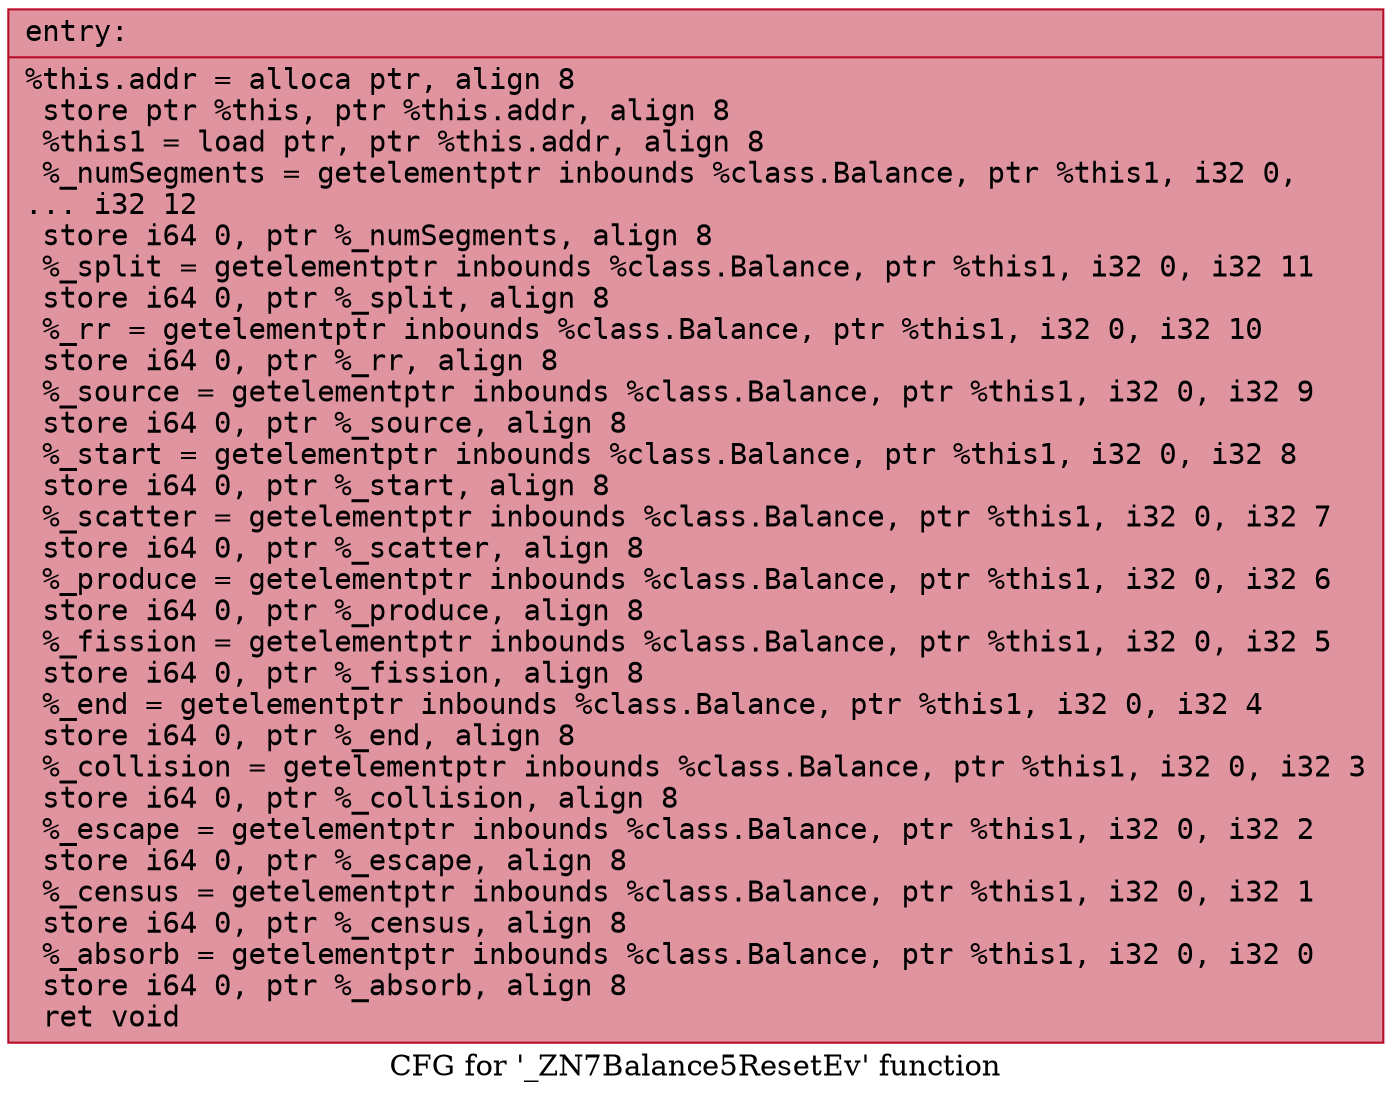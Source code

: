 digraph "CFG for '_ZN7Balance5ResetEv' function" {
	label="CFG for '_ZN7Balance5ResetEv' function";

	Node0x556c3c72a290 [shape=record,color="#b70d28ff", style=filled, fillcolor="#b70d2870" fontname="Courier",label="{entry:\l|  %this.addr = alloca ptr, align 8\l  store ptr %this, ptr %this.addr, align 8\l  %this1 = load ptr, ptr %this.addr, align 8\l  %_numSegments = getelementptr inbounds %class.Balance, ptr %this1, i32 0,\l... i32 12\l  store i64 0, ptr %_numSegments, align 8\l  %_split = getelementptr inbounds %class.Balance, ptr %this1, i32 0, i32 11\l  store i64 0, ptr %_split, align 8\l  %_rr = getelementptr inbounds %class.Balance, ptr %this1, i32 0, i32 10\l  store i64 0, ptr %_rr, align 8\l  %_source = getelementptr inbounds %class.Balance, ptr %this1, i32 0, i32 9\l  store i64 0, ptr %_source, align 8\l  %_start = getelementptr inbounds %class.Balance, ptr %this1, i32 0, i32 8\l  store i64 0, ptr %_start, align 8\l  %_scatter = getelementptr inbounds %class.Balance, ptr %this1, i32 0, i32 7\l  store i64 0, ptr %_scatter, align 8\l  %_produce = getelementptr inbounds %class.Balance, ptr %this1, i32 0, i32 6\l  store i64 0, ptr %_produce, align 8\l  %_fission = getelementptr inbounds %class.Balance, ptr %this1, i32 0, i32 5\l  store i64 0, ptr %_fission, align 8\l  %_end = getelementptr inbounds %class.Balance, ptr %this1, i32 0, i32 4\l  store i64 0, ptr %_end, align 8\l  %_collision = getelementptr inbounds %class.Balance, ptr %this1, i32 0, i32 3\l  store i64 0, ptr %_collision, align 8\l  %_escape = getelementptr inbounds %class.Balance, ptr %this1, i32 0, i32 2\l  store i64 0, ptr %_escape, align 8\l  %_census = getelementptr inbounds %class.Balance, ptr %this1, i32 0, i32 1\l  store i64 0, ptr %_census, align 8\l  %_absorb = getelementptr inbounds %class.Balance, ptr %this1, i32 0, i32 0\l  store i64 0, ptr %_absorb, align 8\l  ret void\l}"];
}
